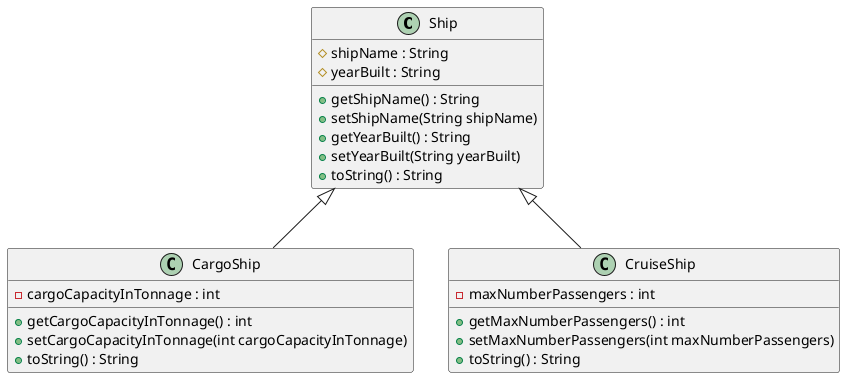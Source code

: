 @startuml
class Ship {
    # shipName : String
    # yearBuilt : String
    + getShipName() : String
    + setShipName(String shipName)
    + getYearBuilt() : String
    + setYearBuilt(String yearBuilt)
    + toString() : String
}

class CargoShip {
    - cargoCapacityInTonnage : int
    + getCargoCapacityInTonnage() : int
    + setCargoCapacityInTonnage(int cargoCapacityInTonnage)
    + toString() : String
}

class CruiseShip {
    - maxNumberPassengers : int
    + getMaxNumberPassengers() : int
    + setMaxNumberPassengers(int maxNumberPassengers)
    + toString() : String
}

Ship <|-- CargoShip
Ship <|-- CruiseShip
@enduml